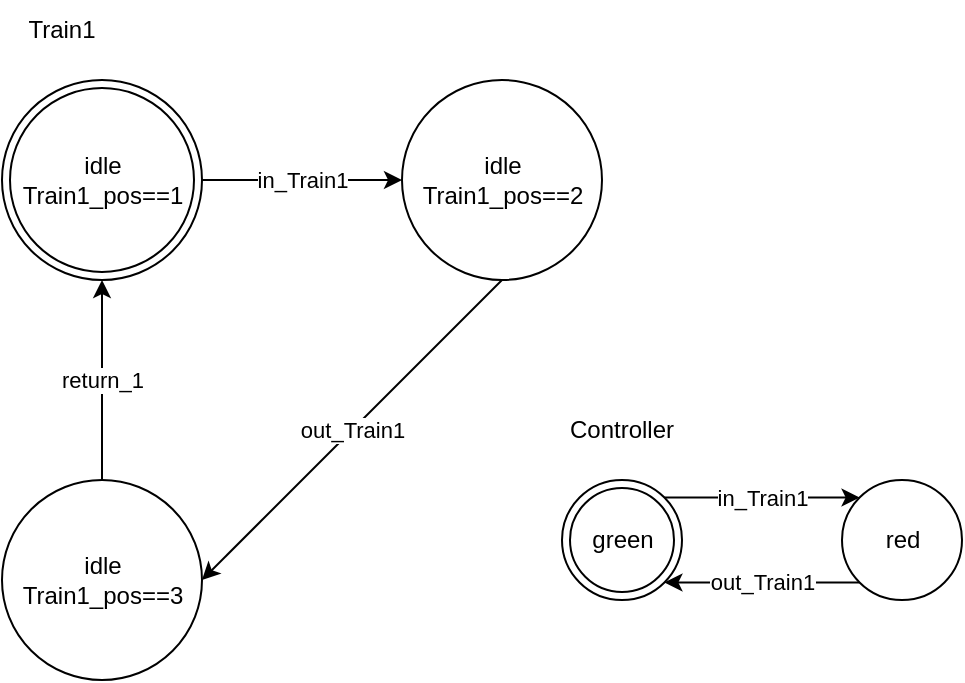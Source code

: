 <mxfile>
    <diagram id="Nii93QJuHP6GY2YIdgYS" name="Page-1">
        <mxGraphModel dx="540" dy="387" grid="1" gridSize="10" guides="1" tooltips="1" connect="1" arrows="1" fold="1" page="1" pageScale="1" pageWidth="850" pageHeight="1100" math="0" shadow="0">
            <root>
                <mxCell id="0"/>
                <mxCell id="1" parent="0"/>
                <mxCell id="6" value="in_Train1" style="edgeStyle=none;html=1;exitX=1;exitY=0.5;exitDx=0;exitDy=0;entryX=0;entryY=0.5;entryDx=0;entryDy=0;" parent="1" source="33" target="4" edge="1">
                    <mxGeometry relative="1" as="geometry">
                        <mxPoint x="160" y="160" as="sourcePoint"/>
                    </mxGeometry>
                </mxCell>
                <mxCell id="7" value="out_Train1" style="edgeStyle=none;html=1;exitX=0.5;exitY=1;exitDx=0;exitDy=0;entryX=1;entryY=0.5;entryDx=0;entryDy=0;" parent="1" source="4" target="5" edge="1">
                    <mxGeometry relative="1" as="geometry"/>
                </mxCell>
                <mxCell id="4" value="idle&lt;br&gt;Train1_pos==2" style="shape=ellipse;html=1;dashed=0;whitespace=wrap;aspect=fixed;perimeter=ellipsePerimeter;" parent="1" vertex="1">
                    <mxGeometry x="280" y="120" width="100" height="100" as="geometry"/>
                </mxCell>
                <mxCell id="8" value="return_1" style="edgeStyle=none;html=1;exitX=0.5;exitY=0;exitDx=0;exitDy=0;entryX=0.5;entryY=1;entryDx=0;entryDy=0;" parent="1" source="5" target="33" edge="1">
                    <mxGeometry relative="1" as="geometry">
                        <mxPoint x="120" y="200" as="targetPoint"/>
                        <mxPoint as="offset"/>
                    </mxGeometry>
                </mxCell>
                <mxCell id="5" value="idle&lt;br&gt;Train1_pos==3" style="shape=ellipse;html=1;dashed=0;whitespace=wrap;aspect=fixed;perimeter=ellipsePerimeter;" parent="1" vertex="1">
                    <mxGeometry x="80" y="320" width="100" height="100" as="geometry"/>
                </mxCell>
                <mxCell id="10" value="Train1" style="text;html=1;strokeColor=none;fillColor=none;align=center;verticalAlign=middle;whiteSpace=wrap;rounded=0;" parent="1" vertex="1">
                    <mxGeometry x="80" y="80" width="60" height="30" as="geometry"/>
                </mxCell>
                <mxCell id="11" value="Controller" style="text;html=1;strokeColor=none;fillColor=none;align=center;verticalAlign=middle;whiteSpace=wrap;rounded=0;" parent="1" vertex="1">
                    <mxGeometry x="360" y="280" width="60" height="30" as="geometry"/>
                </mxCell>
                <mxCell id="31" value="in_Train1" style="edgeStyle=none;html=1;exitX=1;exitY=0;exitDx=0;exitDy=0;entryX=0;entryY=0;entryDx=0;entryDy=0;" edge="1" parent="1" source="34" target="30">
                    <mxGeometry relative="1" as="geometry">
                        <mxPoint x="411.213" y="328.787" as="sourcePoint"/>
                    </mxGeometry>
                </mxCell>
                <mxCell id="32" value="out_Train1" style="edgeStyle=none;html=1;exitX=0;exitY=1;exitDx=0;exitDy=0;entryX=1;entryY=1;entryDx=0;entryDy=0;" edge="1" parent="1" source="30" target="34">
                    <mxGeometry relative="1" as="geometry">
                        <mxPoint x="411.213" y="371.213" as="targetPoint"/>
                    </mxGeometry>
                </mxCell>
                <mxCell id="30" value="red" style="shape=ellipse;html=1;dashed=0;whitespace=wrap;aspect=fixed;perimeter=ellipsePerimeter;" vertex="1" parent="1">
                    <mxGeometry x="500" y="320" width="60" height="60" as="geometry"/>
                </mxCell>
                <mxCell id="33" value="idle&lt;br&gt;Train1_pos==1" style="ellipse;shape=doubleEllipse;html=1;dashed=0;whitespace=wrap;aspect=fixed;" vertex="1" parent="1">
                    <mxGeometry x="80" y="120" width="100" height="100" as="geometry"/>
                </mxCell>
                <mxCell id="34" value="green" style="ellipse;shape=doubleEllipse;html=1;dashed=0;whitespace=wrap;aspect=fixed;" vertex="1" parent="1">
                    <mxGeometry x="360" y="320" width="60" height="60" as="geometry"/>
                </mxCell>
            </root>
        </mxGraphModel>
    </diagram>
</mxfile>